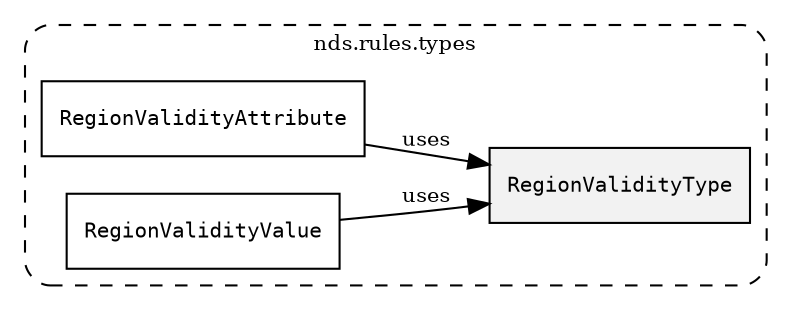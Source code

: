 /**
 * This dot file creates symbol collaboration diagram for RegionValidityType.
 */
digraph ZSERIO
{
    node [shape=box, fontsize=10];
    rankdir="LR";
    fontsize=10;
    tooltip="RegionValidityType collaboration diagram";

    subgraph "cluster_nds.rules.types"
    {
        style="dashed, rounded";
        label="nds.rules.types";
        tooltip="Package nds.rules.types";
        href="../../../content/packages/nds.rules.types.html#Package-nds-rules-types";
        target="_parent";

        "RegionValidityType" [style="filled", fillcolor="#0000000D", target="_parent", label=<<font face="monospace"><table align="center" border="0" cellspacing="0" cellpadding="0"><tr><td href="../../../content/packages/nds.rules.types.html#Enum-RegionValidityType" title="Enum defined in nds.rules.types">RegionValidityType</td></tr></table></font>>];
        "RegionValidityAttribute" [target="_parent", label=<<font face="monospace"><table align="center" border="0" cellspacing="0" cellpadding="0"><tr><td href="../../../content/packages/nds.rules.types.html#Structure-RegionValidityAttribute" title="Structure defined in nds.rules.types">RegionValidityAttribute</td></tr></table></font>>];
        "RegionValidityValue" [target="_parent", label=<<font face="monospace"><table align="center" border="0" cellspacing="0" cellpadding="0"><tr><td href="../../../content/packages/nds.rules.types.html#Choice-RegionValidityValue" title="Choice defined in nds.rules.types">RegionValidityValue</td></tr></table></font>>];
    }

    "RegionValidityAttribute" -> "RegionValidityType" [label="uses", fontsize=10];
    "RegionValidityValue" -> "RegionValidityType" [label="uses", fontsize=10];
}
